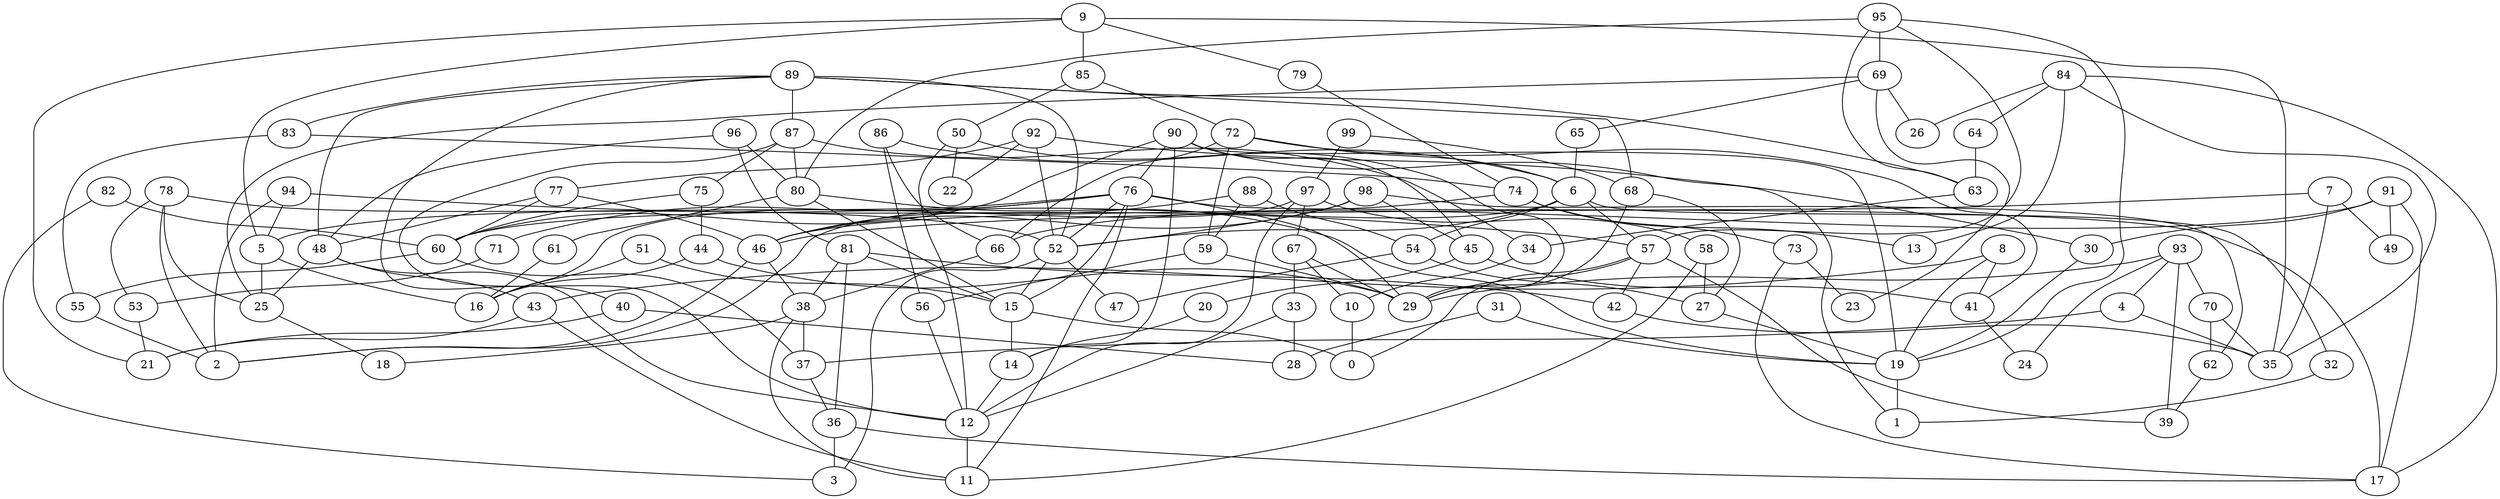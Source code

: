 digraph GG_graph {

subgraph G_graph {
edge [color = black]
"80" -> "61" [dir = none]
"80" -> "19" [dir = none]
"80" -> "15" [dir = none]
"65" -> "6" [dir = none]
"7" -> "49" [dir = none]
"7" -> "35" [dir = none]
"7" -> "46" [dir = none]
"53" -> "21" [dir = none]
"41" -> "24" [dir = none]
"25" -> "18" [dir = none]
"64" -> "63" [dir = none]
"96" -> "48" [dir = none]
"96" -> "80" [dir = none]
"96" -> "81" [dir = none]
"43" -> "21" [dir = none]
"43" -> "11" [dir = none]
"88" -> "54" [dir = none]
"88" -> "59" [dir = none]
"88" -> "46" [dir = none]
"99" -> "68" [dir = none]
"99" -> "97" [dir = none]
"67" -> "33" [dir = none]
"67" -> "29" [dir = none]
"67" -> "10" [dir = none]
"50" -> "22" [dir = none]
"50" -> "12" [dir = none]
"50" -> "29" [dir = none]
"59" -> "29" [dir = none]
"59" -> "56" [dir = none]
"56" -> "12" [dir = none]
"79" -> "74" [dir = none]
"5" -> "16" [dir = none]
"5" -> "25" [dir = none]
"51" -> "15" [dir = none]
"51" -> "16" [dir = none]
"97" -> "58" [dir = none]
"97" -> "12" [dir = none]
"97" -> "16" [dir = none]
"97" -> "67" [dir = none]
"98" -> "62" [dir = none]
"98" -> "45" [dir = none]
"98" -> "52" [dir = none]
"98" -> "46" [dir = none]
"52" -> "15" [dir = none]
"52" -> "47" [dir = none]
"52" -> "3" [dir = none]
"4" -> "35" [dir = none]
"4" -> "37" [dir = none]
"74" -> "73" [dir = none]
"74" -> "13" [dir = none]
"74" -> "46" [dir = none]
"12" -> "11" [dir = none]
"9" -> "79" [dir = none]
"9" -> "35" [dir = none]
"9" -> "85" [dir = none]
"9" -> "5" [dir = none]
"9" -> "21" [dir = none]
"93" -> "39" [dir = none]
"93" -> "4" [dir = none]
"93" -> "70" [dir = none]
"93" -> "29" [dir = none]
"93" -> "24" [dir = none]
"68" -> "27" [dir = none]
"42" -> "35" [dir = none]
"75" -> "44" [dir = none]
"75" -> "60" [dir = none]
"60" -> "55" [dir = none]
"60" -> "37" [dir = none]
"91" -> "66" [dir = none]
"91" -> "17" [dir = none]
"91" -> "30" [dir = none]
"91" -> "49" [dir = none]
"14" -> "12" [dir = none]
"34" -> "10" [dir = none]
"31" -> "19" [dir = none]
"31" -> "28" [dir = none]
"45" -> "20" [dir = none]
"45" -> "41" [dir = none]
"57" -> "42" [dir = none]
"57" -> "29" [dir = none]
"57" -> "0" [dir = none]
"57" -> "39" [dir = none]
"58" -> "11" [dir = none]
"58" -> "27" [dir = none]
"30" -> "19" [dir = none]
"84" -> "64" [dir = none]
"84" -> "17" [dir = none]
"84" -> "13" [dir = none]
"84" -> "35" [dir = none]
"84" -> "26" [dir = none]
"89" -> "48" [dir = none]
"89" -> "52" [dir = none]
"89" -> "87" [dir = none]
"89" -> "63" [dir = none]
"89" -> "40" [dir = none]
"89" -> "83" [dir = none]
"89" -> "68" [dir = none]
"82" -> "3" [dir = none]
"82" -> "60" [dir = none]
"71" -> "53" [dir = none]
"92" -> "77" [dir = none]
"92" -> "30" [dir = none]
"92" -> "52" [dir = none]
"92" -> "22" [dir = none]
"83" -> "55" [dir = none]
"83" -> "74" [dir = none]
"76" -> "15" [dir = none]
"76" -> "29" [dir = none]
"76" -> "5" [dir = none]
"76" -> "60" [dir = none]
"76" -> "17" [dir = none]
"76" -> "52" [dir = none]
"76" -> "11" [dir = none]
"76" -> "71" [dir = none]
"90" -> "76" [dir = none]
"90" -> "19" [dir = none]
"90" -> "45" [dir = none]
"90" -> "60" [dir = none]
"90" -> "14" [dir = none]
"90" -> "1" [dir = none]
"8" -> "41" [dir = none]
"8" -> "43" [dir = none]
"8" -> "19" [dir = none]
"94" -> "5" [dir = none]
"94" -> "2" [dir = none]
"94" -> "57" [dir = none]
"15" -> "0" [dir = none]
"15" -> "14" [dir = none]
"78" -> "52" [dir = none]
"78" -> "25" [dir = none]
"78" -> "53" [dir = none]
"78" -> "2" [dir = none]
"36" -> "17" [dir = none]
"36" -> "3" [dir = none]
"48" -> "25" [dir = none]
"48" -> "43" [dir = none]
"48" -> "12" [dir = none]
"32" -> "1" [dir = none]
"61" -> "16" [dir = none]
"38" -> "18" [dir = none]
"38" -> "11" [dir = none]
"38" -> "37" [dir = none]
"37" -> "36" [dir = none]
"46" -> "2" [dir = none]
"46" -> "38" [dir = none]
"81" -> "42" [dir = none]
"81" -> "36" [dir = none]
"81" -> "38" [dir = none]
"81" -> "15" [dir = none]
"69" -> "26" [dir = none]
"69" -> "25" [dir = none]
"69" -> "23" [dir = none]
"69" -> "65" [dir = none]
"95" -> "63" [dir = none]
"95" -> "69" [dir = none]
"95" -> "19" [dir = none]
"95" -> "57" [dir = none]
"95" -> "80" [dir = none]
"19" -> "1" [dir = none]
"66" -> "38" [dir = none]
"70" -> "62" [dir = none]
"70" -> "35" [dir = none]
"77" -> "46" [dir = none]
"77" -> "60" [dir = none]
"77" -> "48" [dir = none]
"73" -> "17" [dir = none]
"73" -> "23" [dir = none]
"20" -> "14" [dir = none]
"86" -> "56" [dir = none]
"86" -> "6" [dir = none]
"86" -> "66" [dir = none]
"55" -> "2" [dir = none]
"62" -> "39" [dir = none]
"87" -> "75" [dir = none]
"87" -> "12" [dir = none]
"87" -> "80" [dir = none]
"87" -> "34" [dir = none]
"54" -> "47" [dir = none]
"54" -> "27" [dir = none]
"33" -> "28" [dir = none]
"33" -> "12" [dir = none]
"6" -> "2" [dir = none]
"6" -> "52" [dir = none]
"6" -> "57" [dir = none]
"6" -> "54" [dir = none]
"6" -> "32" [dir = none]
"85" -> "50" [dir = none]
"85" -> "72" [dir = none]
"72" -> "59" [dir = none]
"72" -> "66" [dir = none]
"72" -> "41" [dir = none]
"27" -> "19" [dir = none]
"44" -> "16" [dir = none]
"44" -> "29" [dir = none]
"10" -> "0" [dir = none]
"40" -> "21" [dir = none]
"40" -> "28" [dir = none]
"63" -> "34" [dir = none]
"72" -> "6" [dir = none]
"68" -> "29" [dir = none]
}

}
